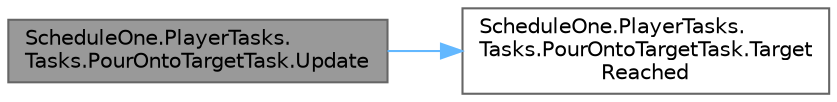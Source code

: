 digraph "ScheduleOne.PlayerTasks.Tasks.PourOntoTargetTask.Update"
{
 // LATEX_PDF_SIZE
  bgcolor="transparent";
  edge [fontname=Helvetica,fontsize=10,labelfontname=Helvetica,labelfontsize=10];
  node [fontname=Helvetica,fontsize=10,shape=box,height=0.2,width=0.4];
  rankdir="LR";
  Node1 [id="Node000001",label="ScheduleOne.PlayerTasks.\lTasks.PourOntoTargetTask.Update",height=0.2,width=0.4,color="gray40", fillcolor="grey60", style="filled", fontcolor="black",tooltip=" "];
  Node1 -> Node2 [id="edge1_Node000001_Node000002",color="steelblue1",style="solid",tooltip=" "];
  Node2 [id="Node000002",label="ScheduleOne.PlayerTasks.\lTasks.PourOntoTargetTask.Target\lReached",height=0.2,width=0.4,color="grey40", fillcolor="white", style="filled",URL="$class_schedule_one_1_1_player_tasks_1_1_tasks_1_1_pour_onto_target_task.html#a8d9ab82c1d3ee72127034e9907c3e6d7",tooltip=" "];
}
